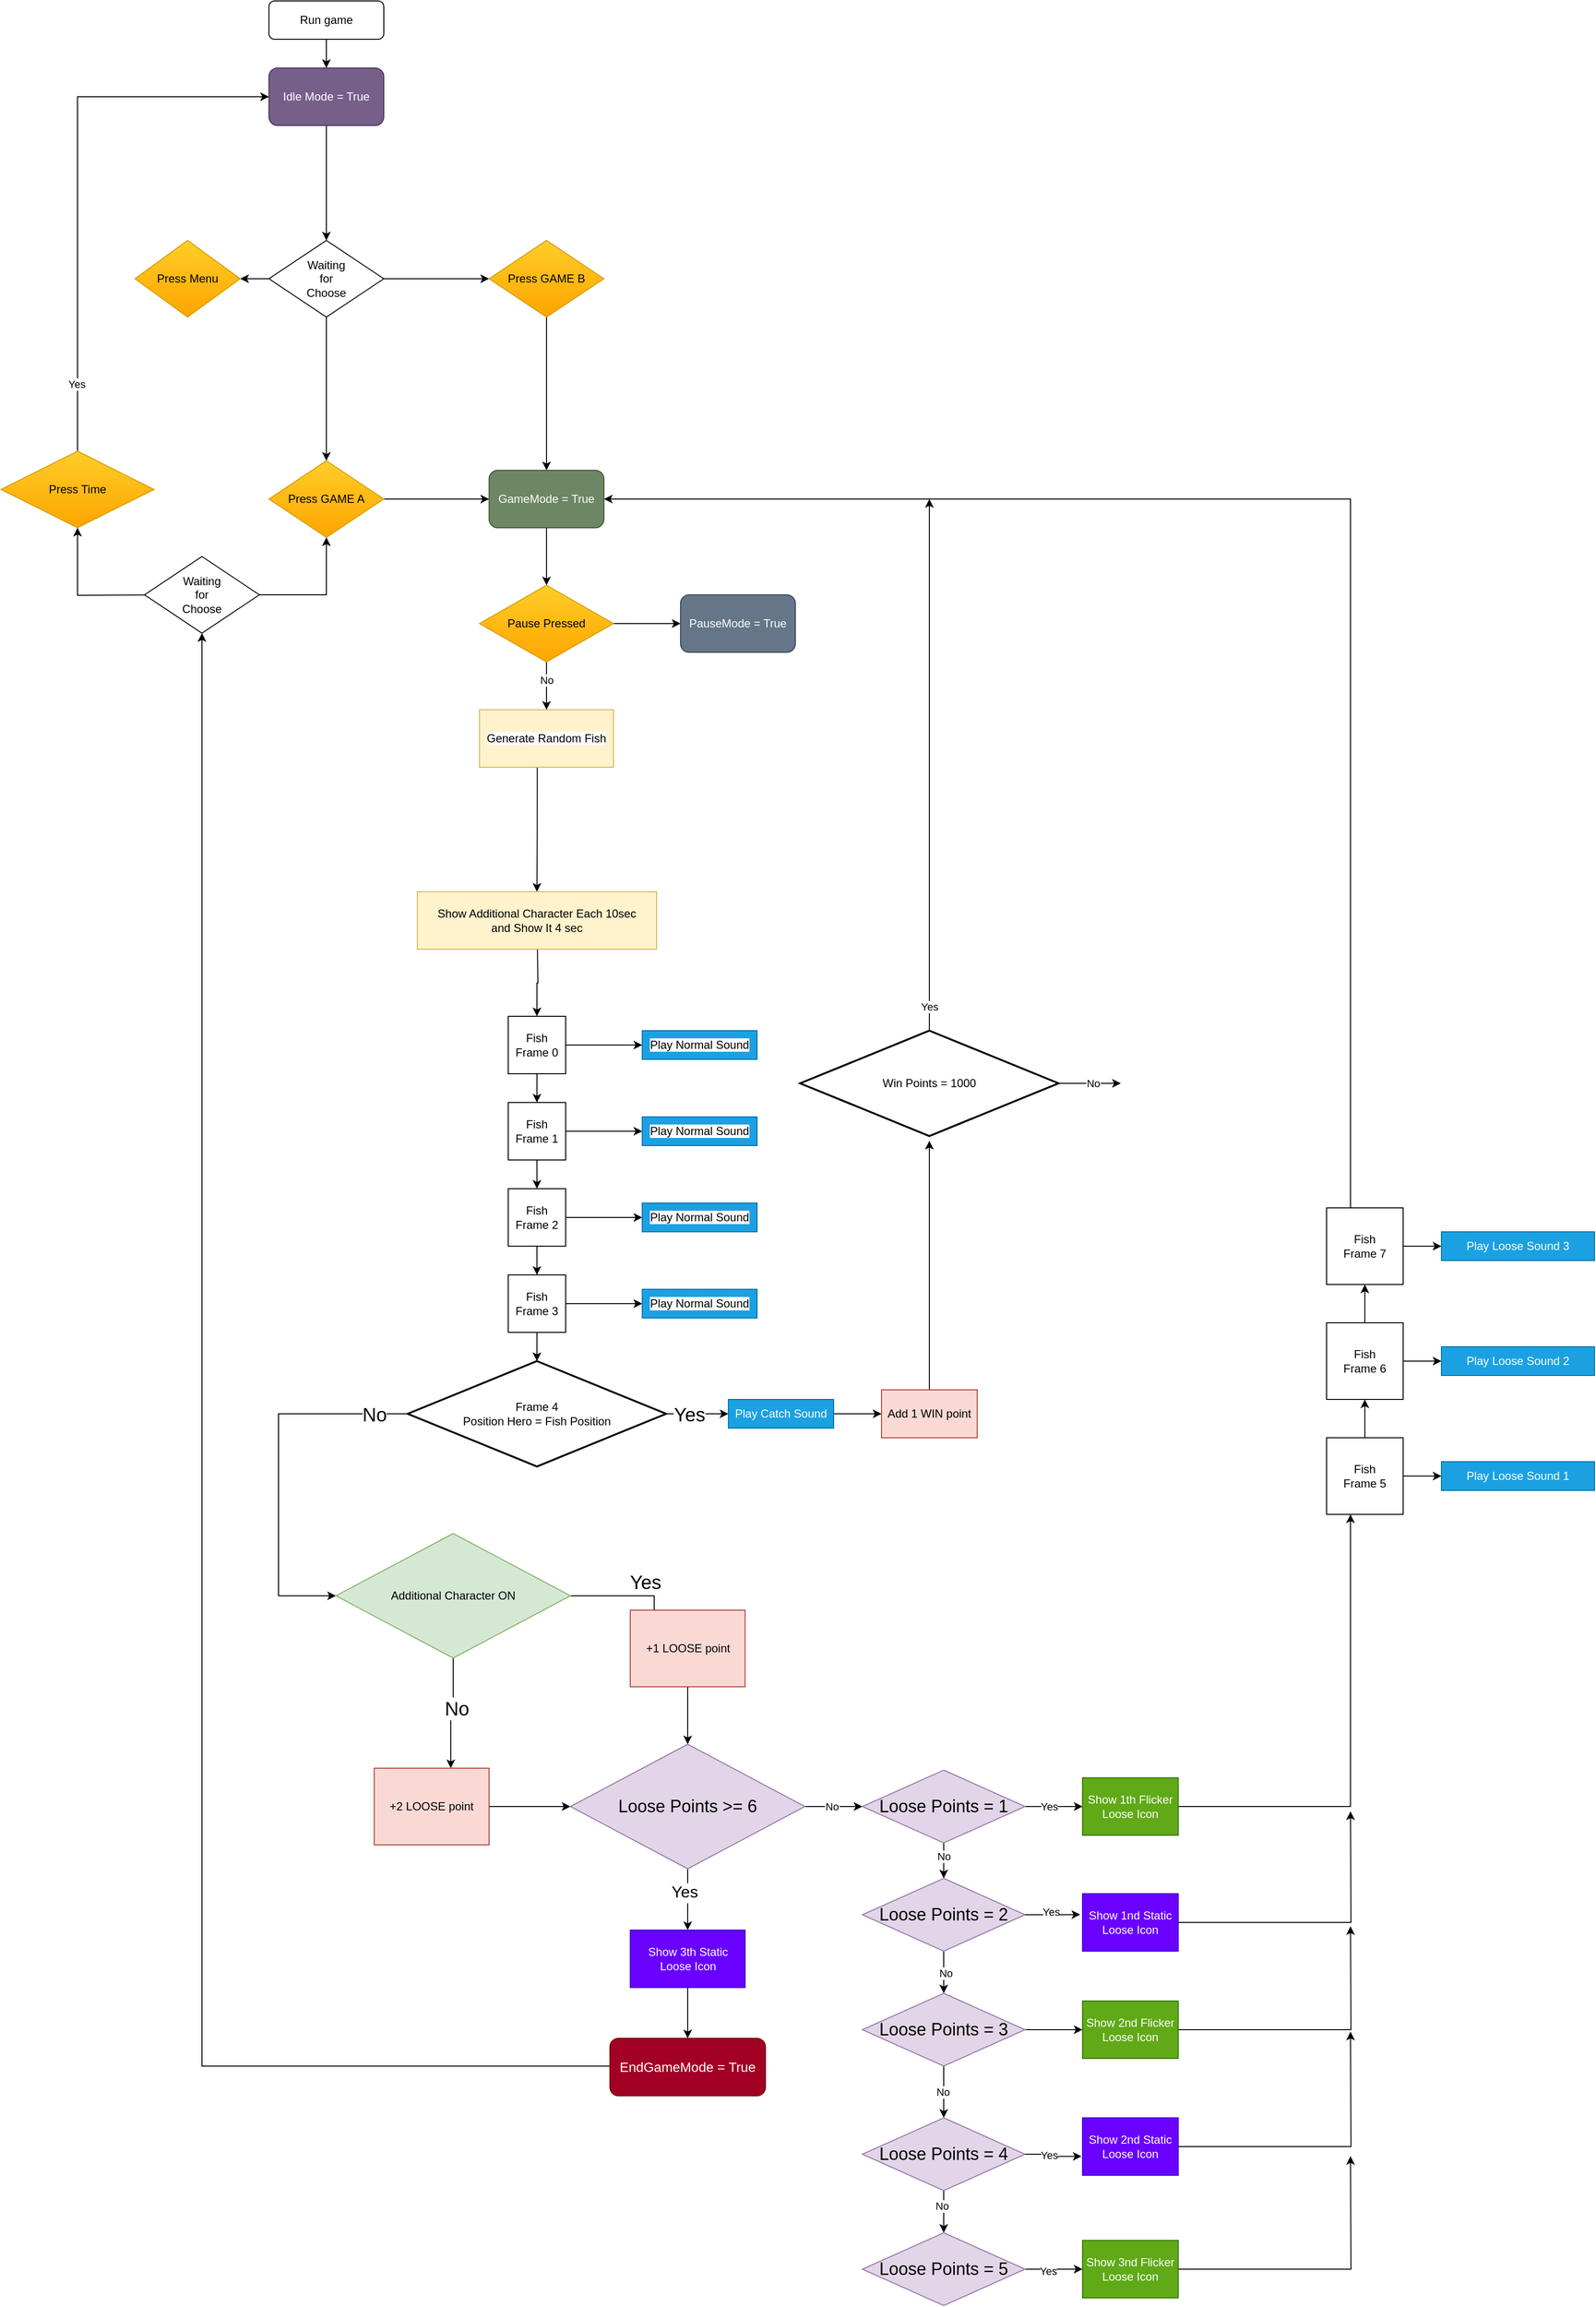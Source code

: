 <mxfile version="22.1.2" type="github">
  <diagram id="C5RBs43oDa-KdzZeNtuy" name="Page-1">
    <mxGraphModel dx="2963" dy="1611" grid="1" gridSize="10" guides="1" tooltips="1" connect="1" arrows="1" fold="1" page="1" pageScale="1" pageWidth="2339" pageHeight="3300" math="0" shadow="0">
      <root>
        <mxCell id="WIyWlLk6GJQsqaUBKTNV-0" />
        <mxCell id="WIyWlLk6GJQsqaUBKTNV-1" parent="WIyWlLk6GJQsqaUBKTNV-0" />
        <mxCell id="JyQyaathDO7ByDEJY7KW-169" style="edgeStyle=orthogonalEdgeStyle;rounded=0;orthogonalLoop=1;jettySize=auto;html=1;entryX=0.5;entryY=0;entryDx=0;entryDy=0;" edge="1" parent="WIyWlLk6GJQsqaUBKTNV-1" source="WIyWlLk6GJQsqaUBKTNV-3" target="JyQyaathDO7ByDEJY7KW-76">
          <mxGeometry relative="1" as="geometry" />
        </mxCell>
        <mxCell id="WIyWlLk6GJQsqaUBKTNV-3" value="Run game" style="rounded=1;whiteSpace=wrap;html=1;fontSize=12;glass=0;strokeWidth=1;shadow=0;" parent="WIyWlLk6GJQsqaUBKTNV-1" vertex="1">
          <mxGeometry x="910" y="30" width="120" height="40" as="geometry" />
        </mxCell>
        <mxCell id="JyQyaathDO7ByDEJY7KW-18" style="edgeStyle=orthogonalEdgeStyle;rounded=0;orthogonalLoop=1;jettySize=auto;html=1;entryX=0.5;entryY=0;entryDx=0;entryDy=0;exitX=0.431;exitY=0.993;exitDx=0;exitDy=0;exitPerimeter=0;" edge="1" parent="WIyWlLk6GJQsqaUBKTNV-1" source="JyQyaathDO7ByDEJY7KW-171">
          <mxGeometry relative="1" as="geometry">
            <mxPoint x="1190" y="700" as="sourcePoint" />
            <mxPoint x="1190" y="960" as="targetPoint" />
          </mxGeometry>
        </mxCell>
        <mxCell id="JyQyaathDO7ByDEJY7KW-14" style="edgeStyle=orthogonalEdgeStyle;rounded=0;orthogonalLoop=1;jettySize=auto;html=1;exitX=0.5;exitY=1;exitDx=0;exitDy=0;entryX=0.5;entryY=0;entryDx=0;entryDy=0;" edge="1" parent="WIyWlLk6GJQsqaUBKTNV-1" source="JyQyaathDO7ByDEJY7KW-88" target="JyQyaathDO7ByDEJY7KW-176">
          <mxGeometry relative="1" as="geometry">
            <mxPoint x="1190" y="740" as="sourcePoint" />
            <mxPoint x="1190" y="760" as="targetPoint" />
            <Array as="points">
              <mxPoint x="1200" y="600" />
              <mxPoint x="1200" y="600" />
            </Array>
          </mxGeometry>
        </mxCell>
        <mxCell id="JyQyaathDO7ByDEJY7KW-20" style="edgeStyle=orthogonalEdgeStyle;rounded=0;orthogonalLoop=1;jettySize=auto;html=1;entryX=0.5;entryY=0;entryDx=0;entryDy=0;" edge="1" parent="WIyWlLk6GJQsqaUBKTNV-1" source="JyQyaathDO7ByDEJY7KW-17" target="JyQyaathDO7ByDEJY7KW-19">
          <mxGeometry relative="1" as="geometry" />
        </mxCell>
        <mxCell id="JyQyaathDO7ByDEJY7KW-33" style="edgeStyle=orthogonalEdgeStyle;rounded=0;orthogonalLoop=1;jettySize=auto;html=1;" edge="1" parent="WIyWlLk6GJQsqaUBKTNV-1" source="JyQyaathDO7ByDEJY7KW-17">
          <mxGeometry relative="1" as="geometry">
            <mxPoint x="1300" y="1120" as="targetPoint" />
          </mxGeometry>
        </mxCell>
        <mxCell id="JyQyaathDO7ByDEJY7KW-17" value="Fish Frame 0" style="whiteSpace=wrap;html=1;aspect=fixed;" vertex="1" parent="WIyWlLk6GJQsqaUBKTNV-1">
          <mxGeometry x="1160" y="1090" width="60" height="60" as="geometry" />
        </mxCell>
        <mxCell id="JyQyaathDO7ByDEJY7KW-22" style="edgeStyle=orthogonalEdgeStyle;rounded=0;orthogonalLoop=1;jettySize=auto;html=1;entryX=0.5;entryY=0;entryDx=0;entryDy=0;" edge="1" parent="WIyWlLk6GJQsqaUBKTNV-1" source="JyQyaathDO7ByDEJY7KW-19" target="JyQyaathDO7ByDEJY7KW-21">
          <mxGeometry relative="1" as="geometry" />
        </mxCell>
        <mxCell id="JyQyaathDO7ByDEJY7KW-19" value="Fish&lt;br&gt;Frame 1" style="whiteSpace=wrap;html=1;aspect=fixed;" vertex="1" parent="WIyWlLk6GJQsqaUBKTNV-1">
          <mxGeometry x="1160" y="1180" width="60" height="60" as="geometry" />
        </mxCell>
        <mxCell id="JyQyaathDO7ByDEJY7KW-25" style="edgeStyle=orthogonalEdgeStyle;rounded=0;orthogonalLoop=1;jettySize=auto;html=1;entryX=0.5;entryY=0;entryDx=0;entryDy=0;" edge="1" parent="WIyWlLk6GJQsqaUBKTNV-1" source="JyQyaathDO7ByDEJY7KW-21" target="JyQyaathDO7ByDEJY7KW-23">
          <mxGeometry relative="1" as="geometry" />
        </mxCell>
        <mxCell id="JyQyaathDO7ByDEJY7KW-21" value="Fish&lt;br&gt;Frame 2" style="whiteSpace=wrap;html=1;aspect=fixed;" vertex="1" parent="WIyWlLk6GJQsqaUBKTNV-1">
          <mxGeometry x="1160" y="1270" width="60" height="60" as="geometry" />
        </mxCell>
        <mxCell id="JyQyaathDO7ByDEJY7KW-23" value="Fish&lt;br&gt;Frame 3" style="whiteSpace=wrap;html=1;aspect=fixed;" vertex="1" parent="WIyWlLk6GJQsqaUBKTNV-1">
          <mxGeometry x="1160" y="1360" width="60" height="60" as="geometry" />
        </mxCell>
        <mxCell id="JyQyaathDO7ByDEJY7KW-26" style="edgeStyle=orthogonalEdgeStyle;rounded=0;orthogonalLoop=1;jettySize=auto;html=1;entryX=0.5;entryY=0;entryDx=0;entryDy=0;" edge="1" parent="WIyWlLk6GJQsqaUBKTNV-1" source="JyQyaathDO7ByDEJY7KW-23">
          <mxGeometry relative="1" as="geometry">
            <mxPoint x="1190" y="1450" as="targetPoint" />
          </mxGeometry>
        </mxCell>
        <mxCell id="JyQyaathDO7ByDEJY7KW-29" style="edgeStyle=orthogonalEdgeStyle;rounded=0;orthogonalLoop=1;jettySize=auto;html=1;" edge="1" parent="WIyWlLk6GJQsqaUBKTNV-1" source="JyQyaathDO7ByDEJY7KW-28">
          <mxGeometry relative="1" as="geometry">
            <mxPoint x="1390" y="1505" as="targetPoint" />
          </mxGeometry>
        </mxCell>
        <mxCell id="JyQyaathDO7ByDEJY7KW-30" value="Yes" style="edgeLabel;html=1;align=center;verticalAlign=middle;resizable=0;points=[];fontSize=20;" vertex="1" connectable="0" parent="JyQyaathDO7ByDEJY7KW-29">
          <mxGeometry x="-0.161" y="-1" relative="1" as="geometry">
            <mxPoint x="-4" y="-1" as="offset" />
          </mxGeometry>
        </mxCell>
        <mxCell id="JyQyaathDO7ByDEJY7KW-31" style="edgeStyle=orthogonalEdgeStyle;rounded=0;orthogonalLoop=1;jettySize=auto;html=1;exitX=0;exitY=0.5;exitDx=0;exitDy=0;entryX=0;entryY=0.5;entryDx=0;entryDy=0;" edge="1" parent="WIyWlLk6GJQsqaUBKTNV-1" source="JyQyaathDO7ByDEJY7KW-28" target="JyQyaathDO7ByDEJY7KW-46">
          <mxGeometry relative="1" as="geometry">
            <mxPoint x="1100" y="1690" as="targetPoint" />
            <Array as="points">
              <mxPoint x="920" y="1505" />
              <mxPoint x="920" y="1695" />
            </Array>
          </mxGeometry>
        </mxCell>
        <mxCell id="JyQyaathDO7ByDEJY7KW-32" value="No" style="edgeLabel;html=1;align=center;verticalAlign=middle;resizable=0;points=[];fontSize=20;" vertex="1" connectable="0" parent="JyQyaathDO7ByDEJY7KW-31">
          <mxGeometry x="-0.056" y="1" relative="1" as="geometry">
            <mxPoint x="99" y="-47" as="offset" />
          </mxGeometry>
        </mxCell>
        <mxCell id="JyQyaathDO7ByDEJY7KW-28" value="Frame 4&lt;br&gt;Position Hero = Fish Position" style="rhombus;whiteSpace=wrap;html=1;strokeWidth=2;" vertex="1" parent="WIyWlLk6GJQsqaUBKTNV-1">
          <mxGeometry x="1055" y="1450" width="270" height="110" as="geometry" />
        </mxCell>
        <mxCell id="JyQyaathDO7ByDEJY7KW-36" value="&lt;span style=&quot;color: rgb(0, 0, 0); font-family: Helvetica; font-size: 12px; font-style: normal; font-variant-ligatures: normal; font-variant-caps: normal; font-weight: 400; letter-spacing: normal; orphans: 2; text-align: center; text-indent: 0px; text-transform: none; widows: 2; word-spacing: 0px; -webkit-text-stroke-width: 0px; background-color: rgb(251, 251, 251); text-decoration-thickness: initial; text-decoration-style: initial; text-decoration-color: initial; float: none; display: inline !important;&quot;&gt;Play Normal&amp;nbsp;&lt;/span&gt;&lt;span style=&quot;color: rgb(0, 0, 0); font-family: Helvetica; font-size: 12px; font-style: normal; font-variant-ligatures: normal; font-variant-caps: normal; font-weight: 400; letter-spacing: normal; orphans: 2; text-align: center; text-indent: 0px; text-transform: none; widows: 2; word-spacing: 0px; -webkit-text-stroke-width: 0px; background-color: rgb(251, 251, 251); text-decoration-thickness: initial; text-decoration-style: initial; text-decoration-color: initial; float: none; display: inline !important;&quot;&gt;Sound&lt;/span&gt;" style="rounded=0;whiteSpace=wrap;html=1;fillColor=#1ba1e2;strokeColor=#006EAF;fontColor=#ffffff;" vertex="1" parent="WIyWlLk6GJQsqaUBKTNV-1">
          <mxGeometry x="1300" y="1105" width="120" height="30" as="geometry" />
        </mxCell>
        <mxCell id="JyQyaathDO7ByDEJY7KW-37" style="edgeStyle=orthogonalEdgeStyle;rounded=0;orthogonalLoop=1;jettySize=auto;html=1;" edge="1" parent="WIyWlLk6GJQsqaUBKTNV-1">
          <mxGeometry relative="1" as="geometry">
            <mxPoint x="1300" y="1210" as="targetPoint" />
            <mxPoint x="1220" y="1210" as="sourcePoint" />
          </mxGeometry>
        </mxCell>
        <mxCell id="JyQyaathDO7ByDEJY7KW-38" value="&lt;span style=&quot;color: rgb(0, 0, 0); font-family: Helvetica; font-size: 12px; font-style: normal; font-variant-ligatures: normal; font-variant-caps: normal; font-weight: 400; letter-spacing: normal; orphans: 2; text-align: center; text-indent: 0px; text-transform: none; widows: 2; word-spacing: 0px; -webkit-text-stroke-width: 0px; background-color: rgb(251, 251, 251); text-decoration-thickness: initial; text-decoration-style: initial; text-decoration-color: initial; float: none; display: inline !important;&quot;&gt;Play Normal&amp;nbsp;&lt;/span&gt;&lt;span style=&quot;color: rgb(0, 0, 0); font-family: Helvetica; font-size: 12px; font-style: normal; font-variant-ligatures: normal; font-variant-caps: normal; font-weight: 400; letter-spacing: normal; orphans: 2; text-align: center; text-indent: 0px; text-transform: none; widows: 2; word-spacing: 0px; -webkit-text-stroke-width: 0px; background-color: rgb(251, 251, 251); text-decoration-thickness: initial; text-decoration-style: initial; text-decoration-color: initial; float: none; display: inline !important;&quot;&gt;Sound&lt;/span&gt;" style="rounded=0;whiteSpace=wrap;html=1;fillColor=#1ba1e2;strokeColor=#006EAF;fontColor=#ffffff;" vertex="1" parent="WIyWlLk6GJQsqaUBKTNV-1">
          <mxGeometry x="1300" y="1195" width="120" height="30" as="geometry" />
        </mxCell>
        <mxCell id="JyQyaathDO7ByDEJY7KW-39" style="edgeStyle=orthogonalEdgeStyle;rounded=0;orthogonalLoop=1;jettySize=auto;html=1;" edge="1" parent="WIyWlLk6GJQsqaUBKTNV-1">
          <mxGeometry relative="1" as="geometry">
            <mxPoint x="1300" y="1300" as="targetPoint" />
            <mxPoint x="1220" y="1300" as="sourcePoint" />
          </mxGeometry>
        </mxCell>
        <mxCell id="JyQyaathDO7ByDEJY7KW-40" value="&lt;span style=&quot;color: rgb(0, 0, 0); font-family: Helvetica; font-size: 12px; font-style: normal; font-variant-ligatures: normal; font-variant-caps: normal; font-weight: 400; letter-spacing: normal; orphans: 2; text-align: center; text-indent: 0px; text-transform: none; widows: 2; word-spacing: 0px; -webkit-text-stroke-width: 0px; background-color: rgb(251, 251, 251); text-decoration-thickness: initial; text-decoration-style: initial; text-decoration-color: initial; float: none; display: inline !important;&quot;&gt;Play Normal&amp;nbsp;&lt;/span&gt;&lt;span style=&quot;color: rgb(0, 0, 0); font-family: Helvetica; font-size: 12px; font-style: normal; font-variant-ligatures: normal; font-variant-caps: normal; font-weight: 400; letter-spacing: normal; orphans: 2; text-align: center; text-indent: 0px; text-transform: none; widows: 2; word-spacing: 0px; -webkit-text-stroke-width: 0px; background-color: rgb(251, 251, 251); text-decoration-thickness: initial; text-decoration-style: initial; text-decoration-color: initial; float: none; display: inline !important;&quot;&gt;Sound&lt;/span&gt;" style="rounded=0;whiteSpace=wrap;html=1;fillColor=#1ba1e2;strokeColor=#006EAF;fontColor=#ffffff;" vertex="1" parent="WIyWlLk6GJQsqaUBKTNV-1">
          <mxGeometry x="1300" y="1285" width="120" height="30" as="geometry" />
        </mxCell>
        <mxCell id="JyQyaathDO7ByDEJY7KW-41" style="edgeStyle=orthogonalEdgeStyle;rounded=0;orthogonalLoop=1;jettySize=auto;html=1;" edge="1" parent="WIyWlLk6GJQsqaUBKTNV-1">
          <mxGeometry relative="1" as="geometry">
            <mxPoint x="1300" y="1390" as="targetPoint" />
            <mxPoint x="1220" y="1390" as="sourcePoint" />
          </mxGeometry>
        </mxCell>
        <mxCell id="JyQyaathDO7ByDEJY7KW-42" value="&lt;span style=&quot;color: rgb(0, 0, 0); font-family: Helvetica; font-size: 12px; font-style: normal; font-variant-ligatures: normal; font-variant-caps: normal; font-weight: 400; letter-spacing: normal; orphans: 2; text-align: center; text-indent: 0px; text-transform: none; widows: 2; word-spacing: 0px; -webkit-text-stroke-width: 0px; background-color: rgb(251, 251, 251); text-decoration-thickness: initial; text-decoration-style: initial; text-decoration-color: initial; float: none; display: inline !important;&quot;&gt;Play Normal&amp;nbsp;&lt;/span&gt;&lt;span style=&quot;color: rgb(0, 0, 0); font-family: Helvetica; font-size: 12px; font-style: normal; font-variant-ligatures: normal; font-variant-caps: normal; font-weight: 400; letter-spacing: normal; orphans: 2; text-align: center; text-indent: 0px; text-transform: none; widows: 2; word-spacing: 0px; -webkit-text-stroke-width: 0px; background-color: rgb(251, 251, 251); text-decoration-thickness: initial; text-decoration-style: initial; text-decoration-color: initial; float: none; display: inline !important;&quot;&gt;Sound&lt;/span&gt;" style="rounded=0;whiteSpace=wrap;html=1;fillColor=#1ba1e2;strokeColor=#006EAF;fontColor=#ffffff;" vertex="1" parent="WIyWlLk6GJQsqaUBKTNV-1">
          <mxGeometry x="1300" y="1375" width="120" height="30" as="geometry" />
        </mxCell>
        <mxCell id="JyQyaathDO7ByDEJY7KW-189" style="edgeStyle=orthogonalEdgeStyle;rounded=0;orthogonalLoop=1;jettySize=auto;html=1;" edge="1" parent="WIyWlLk6GJQsqaUBKTNV-1" source="JyQyaathDO7ByDEJY7KW-43">
          <mxGeometry relative="1" as="geometry">
            <mxPoint x="1600" y="1220.0" as="targetPoint" />
          </mxGeometry>
        </mxCell>
        <mxCell id="JyQyaathDO7ByDEJY7KW-43" value="Add 1 WIN point" style="rounded=0;whiteSpace=wrap;html=1;fillColor=#fad9d5;strokeColor=#ae4132;" vertex="1" parent="WIyWlLk6GJQsqaUBKTNV-1">
          <mxGeometry x="1550" y="1480" width="100" height="50" as="geometry" />
        </mxCell>
        <mxCell id="JyQyaathDO7ByDEJY7KW-48" style="edgeStyle=orthogonalEdgeStyle;rounded=0;orthogonalLoop=1;jettySize=auto;html=1;exitX=0.5;exitY=1;exitDx=0;exitDy=0;" edge="1" parent="WIyWlLk6GJQsqaUBKTNV-1" source="JyQyaathDO7ByDEJY7KW-46" target="JyQyaathDO7ByDEJY7KW-53">
          <mxGeometry relative="1" as="geometry">
            <mxPoint x="1185" y="1901" as="targetPoint" />
            <Array as="points">
              <mxPoint x="1100" y="1821" />
            </Array>
          </mxGeometry>
        </mxCell>
        <mxCell id="JyQyaathDO7ByDEJY7KW-50" value="No" style="edgeLabel;html=1;align=center;verticalAlign=middle;resizable=0;points=[];fontSize=20;" vertex="1" connectable="0" parent="JyQyaathDO7ByDEJY7KW-48">
          <mxGeometry x="-0.11" y="-2" relative="1" as="geometry">
            <mxPoint x="5" y="-1" as="offset" />
          </mxGeometry>
        </mxCell>
        <mxCell id="JyQyaathDO7ByDEJY7KW-49" style="edgeStyle=orthogonalEdgeStyle;rounded=0;orthogonalLoop=1;jettySize=auto;html=1;" edge="1" parent="WIyWlLk6GJQsqaUBKTNV-1" source="JyQyaathDO7ByDEJY7KW-46">
          <mxGeometry relative="1" as="geometry">
            <mxPoint x="1400" y="1756" as="targetPoint" />
          </mxGeometry>
        </mxCell>
        <mxCell id="JyQyaathDO7ByDEJY7KW-51" value="Yes" style="edgeLabel;html=1;align=center;verticalAlign=middle;resizable=0;points=[];fontSize=20;" vertex="1" connectable="0" parent="JyQyaathDO7ByDEJY7KW-49">
          <mxGeometry x="-0.343" relative="1" as="geometry">
            <mxPoint y="-15" as="offset" />
          </mxGeometry>
        </mxCell>
        <mxCell id="JyQyaathDO7ByDEJY7KW-46" value="Additional Character ON" style="rhombus;whiteSpace=wrap;html=1;fillColor=#d5e8d4;strokeColor=#82b366;" vertex="1" parent="WIyWlLk6GJQsqaUBKTNV-1">
          <mxGeometry x="980" y="1630" width="245" height="130" as="geometry" />
        </mxCell>
        <mxCell id="JyQyaathDO7ByDEJY7KW-56" style="edgeStyle=orthogonalEdgeStyle;rounded=0;orthogonalLoop=1;jettySize=auto;html=1;entryX=0.5;entryY=0;entryDx=0;entryDy=0;" edge="1" parent="WIyWlLk6GJQsqaUBKTNV-1" source="JyQyaathDO7ByDEJY7KW-52" target="JyQyaathDO7ByDEJY7KW-54">
          <mxGeometry relative="1" as="geometry" />
        </mxCell>
        <mxCell id="JyQyaathDO7ByDEJY7KW-52" value="+1 LOOSE point" style="rounded=0;whiteSpace=wrap;html=1;fillColor=#fad9d5;strokeColor=#ae4132;" vertex="1" parent="WIyWlLk6GJQsqaUBKTNV-1">
          <mxGeometry x="1287.5" y="1710" width="120" height="80" as="geometry" />
        </mxCell>
        <mxCell id="JyQyaathDO7ByDEJY7KW-120" style="edgeStyle=orthogonalEdgeStyle;rounded=0;orthogonalLoop=1;jettySize=auto;html=1;entryX=0;entryY=0.5;entryDx=0;entryDy=0;" edge="1" parent="WIyWlLk6GJQsqaUBKTNV-1" source="JyQyaathDO7ByDEJY7KW-53" target="JyQyaathDO7ByDEJY7KW-54">
          <mxGeometry relative="1" as="geometry" />
        </mxCell>
        <mxCell id="JyQyaathDO7ByDEJY7KW-53" value="+2 LOOSE point" style="rounded=0;whiteSpace=wrap;html=1;fillColor=#fad9d5;strokeColor=#ae4132;" vertex="1" parent="WIyWlLk6GJQsqaUBKTNV-1">
          <mxGeometry x="1020" y="1875" width="120" height="80" as="geometry" />
        </mxCell>
        <mxCell id="JyQyaathDO7ByDEJY7KW-61" style="edgeStyle=orthogonalEdgeStyle;rounded=0;orthogonalLoop=1;jettySize=auto;html=1;entryX=0.5;entryY=0;entryDx=0;entryDy=0;" edge="1" parent="WIyWlLk6GJQsqaUBKTNV-1" source="JyQyaathDO7ByDEJY7KW-54" target="JyQyaathDO7ByDEJY7KW-108">
          <mxGeometry relative="1" as="geometry">
            <mxPoint x="1347.5" y="2034" as="targetPoint" />
          </mxGeometry>
        </mxCell>
        <mxCell id="JyQyaathDO7ByDEJY7KW-63" value="&lt;font style=&quot;font-size: 17px;&quot;&gt;Yes&lt;/font&gt;" style="edgeLabel;html=1;align=center;verticalAlign=middle;resizable=0;points=[];" vertex="1" connectable="0" parent="JyQyaathDO7ByDEJY7KW-61">
          <mxGeometry x="-0.006" y="-4" relative="1" as="geometry">
            <mxPoint y="-7" as="offset" />
          </mxGeometry>
        </mxCell>
        <mxCell id="JyQyaathDO7ByDEJY7KW-121" style="edgeStyle=orthogonalEdgeStyle;rounded=0;orthogonalLoop=1;jettySize=auto;html=1;entryX=0;entryY=0.5;entryDx=0;entryDy=0;" edge="1" parent="WIyWlLk6GJQsqaUBKTNV-1" source="JyQyaathDO7ByDEJY7KW-54" target="JyQyaathDO7ByDEJY7KW-107">
          <mxGeometry relative="1" as="geometry" />
        </mxCell>
        <mxCell id="JyQyaathDO7ByDEJY7KW-122" value="No" style="edgeLabel;html=1;align=center;verticalAlign=middle;resizable=0;points=[];" vertex="1" connectable="0" parent="JyQyaathDO7ByDEJY7KW-121">
          <mxGeometry x="-0.073" relative="1" as="geometry">
            <mxPoint as="offset" />
          </mxGeometry>
        </mxCell>
        <mxCell id="JyQyaathDO7ByDEJY7KW-54" value="Loose Points &amp;gt;= 6" style="rhombus;whiteSpace=wrap;html=1;fillColor=#e1d5e7;strokeColor=#9673a6;fontSize=18;" vertex="1" parent="WIyWlLk6GJQsqaUBKTNV-1">
          <mxGeometry x="1225" y="1850" width="245" height="130" as="geometry" />
        </mxCell>
        <mxCell id="JyQyaathDO7ByDEJY7KW-84" style="edgeStyle=orthogonalEdgeStyle;rounded=0;orthogonalLoop=1;jettySize=auto;html=1;" edge="1" parent="WIyWlLk6GJQsqaUBKTNV-1">
          <mxGeometry relative="1" as="geometry">
            <mxPoint x="1266.25" y="2186" as="sourcePoint" />
            <mxPoint x="840" y="690" as="targetPoint" />
            <Array as="points">
              <mxPoint x="840" y="2186" />
            </Array>
          </mxGeometry>
        </mxCell>
        <mxCell id="JyQyaathDO7ByDEJY7KW-66" value="EndGameMode = True" style="rounded=1;whiteSpace=wrap;html=1;fillColor=#a20025;strokeColor=#6F0000;fontColor=#ffffff;fontSize=14;" vertex="1" parent="WIyWlLk6GJQsqaUBKTNV-1">
          <mxGeometry x="1266.25" y="2157" width="162.5" height="60" as="geometry" />
        </mxCell>
        <mxCell id="JyQyaathDO7ByDEJY7KW-70" style="edgeStyle=orthogonalEdgeStyle;rounded=0;orthogonalLoop=1;jettySize=auto;html=1;entryX=0.5;entryY=0;entryDx=0;entryDy=0;exitX=0.472;exitY=0.992;exitDx=0;exitDy=0;exitPerimeter=0;" edge="1" parent="WIyWlLk6GJQsqaUBKTNV-1" target="JyQyaathDO7ByDEJY7KW-17">
          <mxGeometry relative="1" as="geometry">
            <mxPoint x="1190.5" y="1019.52" as="sourcePoint" />
          </mxGeometry>
        </mxCell>
        <mxCell id="JyQyaathDO7ByDEJY7KW-74" style="edgeStyle=orthogonalEdgeStyle;rounded=0;orthogonalLoop=1;jettySize=auto;html=1;entryX=0;entryY=0.5;entryDx=0;entryDy=0;" edge="1" parent="WIyWlLk6GJQsqaUBKTNV-1" source="JyQyaathDO7ByDEJY7KW-73" target="JyQyaathDO7ByDEJY7KW-43">
          <mxGeometry relative="1" as="geometry" />
        </mxCell>
        <mxCell id="JyQyaathDO7ByDEJY7KW-73" value="Play Catch Sound" style="rounded=0;whiteSpace=wrap;html=1;fillColor=#1ba1e2;strokeColor=#006EAF;fontColor=#ffffff;" vertex="1" parent="WIyWlLk6GJQsqaUBKTNV-1">
          <mxGeometry x="1390" y="1490" width="110" height="30" as="geometry" />
        </mxCell>
        <mxCell id="JyQyaathDO7ByDEJY7KW-77" style="edgeStyle=orthogonalEdgeStyle;rounded=0;orthogonalLoop=1;jettySize=auto;html=1;entryX=0.5;entryY=0;entryDx=0;entryDy=0;exitX=0.5;exitY=1;exitDx=0;exitDy=0;" edge="1" parent="WIyWlLk6GJQsqaUBKTNV-1" source="JyQyaathDO7ByDEJY7KW-181" target="JyQyaathDO7ByDEJY7KW-79">
          <mxGeometry relative="1" as="geometry">
            <mxPoint x="970" y="340.0" as="sourcePoint" />
            <mxPoint x="971.84" y="509.34" as="targetPoint" />
          </mxGeometry>
        </mxCell>
        <mxCell id="JyQyaathDO7ByDEJY7KW-173" style="edgeStyle=orthogonalEdgeStyle;rounded=0;orthogonalLoop=1;jettySize=auto;html=1;entryX=0.5;entryY=0;entryDx=0;entryDy=0;" edge="1" parent="WIyWlLk6GJQsqaUBKTNV-1" source="JyQyaathDO7ByDEJY7KW-76">
          <mxGeometry relative="1" as="geometry">
            <mxPoint x="970" y="280.0" as="targetPoint" />
          </mxGeometry>
        </mxCell>
        <mxCell id="JyQyaathDO7ByDEJY7KW-76" value="Idle Mode = True" style="rounded=1;whiteSpace=wrap;html=1;fillColor=#76608a;fontColor=#ffffff;strokeColor=#432D57;" vertex="1" parent="WIyWlLk6GJQsqaUBKTNV-1">
          <mxGeometry x="910" y="100" width="120" height="60" as="geometry" />
        </mxCell>
        <mxCell id="JyQyaathDO7ByDEJY7KW-187" style="edgeStyle=orthogonalEdgeStyle;rounded=0;orthogonalLoop=1;jettySize=auto;html=1;entryX=0;entryY=0.5;entryDx=0;entryDy=0;" edge="1" parent="WIyWlLk6GJQsqaUBKTNV-1" source="JyQyaathDO7ByDEJY7KW-79" target="JyQyaathDO7ByDEJY7KW-88">
          <mxGeometry relative="1" as="geometry" />
        </mxCell>
        <mxCell id="JyQyaathDO7ByDEJY7KW-79" value="Press GAME A" style="rhombus;whiteSpace=wrap;html=1;fillColor=#ffcd28;gradientColor=#ffa500;strokeColor=#d79b00;" vertex="1" parent="WIyWlLk6GJQsqaUBKTNV-1">
          <mxGeometry x="910" y="510" width="120" height="80" as="geometry" />
        </mxCell>
        <mxCell id="JyQyaathDO7ByDEJY7KW-87" style="edgeStyle=orthogonalEdgeStyle;rounded=0;orthogonalLoop=1;jettySize=auto;html=1;entryX=0;entryY=0.5;entryDx=0;entryDy=0;" edge="1" parent="WIyWlLk6GJQsqaUBKTNV-1" source="JyQyaathDO7ByDEJY7KW-85" target="JyQyaathDO7ByDEJY7KW-76">
          <mxGeometry relative="1" as="geometry">
            <mxPoint x="910" y="390" as="targetPoint" />
            <Array as="points">
              <mxPoint x="710" y="130" />
            </Array>
          </mxGeometry>
        </mxCell>
        <mxCell id="JyQyaathDO7ByDEJY7KW-157" value="Yes" style="edgeLabel;html=1;align=center;verticalAlign=middle;resizable=0;points=[];" vertex="1" connectable="0" parent="JyQyaathDO7ByDEJY7KW-87">
          <mxGeometry x="-0.755" y="1" relative="1" as="geometry">
            <mxPoint as="offset" />
          </mxGeometry>
        </mxCell>
        <mxCell id="JyQyaathDO7ByDEJY7KW-85" value="Press Time" style="rhombus;whiteSpace=wrap;html=1;fillColor=#ffcd28;gradientColor=#ffa500;strokeColor=#d79b00;" vertex="1" parent="WIyWlLk6GJQsqaUBKTNV-1">
          <mxGeometry x="630" y="500" width="160" height="80" as="geometry" />
        </mxCell>
        <mxCell id="JyQyaathDO7ByDEJY7KW-88" value="GameMode = True" style="rounded=1;whiteSpace=wrap;html=1;fillColor=#6d8764;strokeColor=#3A5431;fontColor=#ffffff;" vertex="1" parent="WIyWlLk6GJQsqaUBKTNV-1">
          <mxGeometry x="1140" y="520" width="120" height="60" as="geometry" />
        </mxCell>
        <mxCell id="JyQyaathDO7ByDEJY7KW-98" style="edgeStyle=orthogonalEdgeStyle;rounded=0;orthogonalLoop=1;jettySize=auto;html=1;entryX=0.5;entryY=1;entryDx=0;entryDy=0;" edge="1" parent="WIyWlLk6GJQsqaUBKTNV-1" source="JyQyaathDO7ByDEJY7KW-91" target="JyQyaathDO7ByDEJY7KW-96">
          <mxGeometry relative="1" as="geometry" />
        </mxCell>
        <mxCell id="JyQyaathDO7ByDEJY7KW-102" style="edgeStyle=orthogonalEdgeStyle;rounded=0;orthogonalLoop=1;jettySize=auto;html=1;entryX=0;entryY=0.5;entryDx=0;entryDy=0;" edge="1" parent="WIyWlLk6GJQsqaUBKTNV-1" source="JyQyaathDO7ByDEJY7KW-91" target="JyQyaathDO7ByDEJY7KW-101">
          <mxGeometry relative="1" as="geometry" />
        </mxCell>
        <mxCell id="JyQyaathDO7ByDEJY7KW-91" value="Fish&lt;br&gt;Frame 5" style="whiteSpace=wrap;html=1;aspect=fixed;" vertex="1" parent="WIyWlLk6GJQsqaUBKTNV-1">
          <mxGeometry x="2015" y="1530" width="80" height="80" as="geometry" />
        </mxCell>
        <mxCell id="JyQyaathDO7ByDEJY7KW-99" style="edgeStyle=orthogonalEdgeStyle;rounded=0;orthogonalLoop=1;jettySize=auto;html=1;entryX=0.5;entryY=1;entryDx=0;entryDy=0;" edge="1" parent="WIyWlLk6GJQsqaUBKTNV-1" source="JyQyaathDO7ByDEJY7KW-96" target="JyQyaathDO7ByDEJY7KW-97">
          <mxGeometry relative="1" as="geometry" />
        </mxCell>
        <mxCell id="JyQyaathDO7ByDEJY7KW-104" style="edgeStyle=orthogonalEdgeStyle;rounded=0;orthogonalLoop=1;jettySize=auto;html=1;entryX=0;entryY=0.5;entryDx=0;entryDy=0;" edge="1" parent="WIyWlLk6GJQsqaUBKTNV-1" source="JyQyaathDO7ByDEJY7KW-96" target="JyQyaathDO7ByDEJY7KW-103">
          <mxGeometry relative="1" as="geometry" />
        </mxCell>
        <mxCell id="JyQyaathDO7ByDEJY7KW-96" value="Fish&lt;br&gt;Frame 6" style="whiteSpace=wrap;html=1;aspect=fixed;" vertex="1" parent="WIyWlLk6GJQsqaUBKTNV-1">
          <mxGeometry x="2015" y="1410" width="80" height="80" as="geometry" />
        </mxCell>
        <mxCell id="JyQyaathDO7ByDEJY7KW-100" style="edgeStyle=orthogonalEdgeStyle;rounded=0;orthogonalLoop=1;jettySize=auto;html=1;entryX=1;entryY=0.5;entryDx=0;entryDy=0;" edge="1" parent="WIyWlLk6GJQsqaUBKTNV-1" source="JyQyaathDO7ByDEJY7KW-97" target="JyQyaathDO7ByDEJY7KW-88">
          <mxGeometry relative="1" as="geometry">
            <Array as="points">
              <mxPoint x="2040" y="550" />
            </Array>
          </mxGeometry>
        </mxCell>
        <mxCell id="JyQyaathDO7ByDEJY7KW-106" style="edgeStyle=orthogonalEdgeStyle;rounded=0;orthogonalLoop=1;jettySize=auto;html=1;entryX=0;entryY=0.5;entryDx=0;entryDy=0;" edge="1" parent="WIyWlLk6GJQsqaUBKTNV-1" source="JyQyaathDO7ByDEJY7KW-97" target="JyQyaathDO7ByDEJY7KW-105">
          <mxGeometry relative="1" as="geometry" />
        </mxCell>
        <mxCell id="JyQyaathDO7ByDEJY7KW-97" value="Fish&lt;br&gt;Frame 7" style="whiteSpace=wrap;html=1;aspect=fixed;" vertex="1" parent="WIyWlLk6GJQsqaUBKTNV-1">
          <mxGeometry x="2015" y="1290" width="80" height="80" as="geometry" />
        </mxCell>
        <mxCell id="JyQyaathDO7ByDEJY7KW-101" value="Play Loose Sound 1" style="rounded=0;whiteSpace=wrap;html=1;fillColor=#1ba1e2;strokeColor=#006EAF;fontColor=#ffffff;" vertex="1" parent="WIyWlLk6GJQsqaUBKTNV-1">
          <mxGeometry x="2135" y="1555" width="160" height="30" as="geometry" />
        </mxCell>
        <mxCell id="JyQyaathDO7ByDEJY7KW-103" value="Play Loose Sound 2" style="rounded=0;whiteSpace=wrap;html=1;fillColor=#1ba1e2;strokeColor=#006EAF;fontColor=#ffffff;" vertex="1" parent="WIyWlLk6GJQsqaUBKTNV-1">
          <mxGeometry x="2135" y="1435" width="160" height="30" as="geometry" />
        </mxCell>
        <mxCell id="JyQyaathDO7ByDEJY7KW-105" value="Play Loose Sound 3" style="rounded=0;whiteSpace=wrap;html=1;fillColor=#1ba1e2;strokeColor=#006EAF;fontColor=#ffffff;" vertex="1" parent="WIyWlLk6GJQsqaUBKTNV-1">
          <mxGeometry x="2135" y="1315" width="160" height="30" as="geometry" />
        </mxCell>
        <mxCell id="JyQyaathDO7ByDEJY7KW-123" style="edgeStyle=orthogonalEdgeStyle;rounded=0;orthogonalLoop=1;jettySize=auto;html=1;entryX=0;entryY=0.5;entryDx=0;entryDy=0;" edge="1" parent="WIyWlLk6GJQsqaUBKTNV-1" source="JyQyaathDO7ByDEJY7KW-107" target="JyQyaathDO7ByDEJY7KW-115">
          <mxGeometry relative="1" as="geometry" />
        </mxCell>
        <mxCell id="JyQyaathDO7ByDEJY7KW-124" value="Yes" style="edgeLabel;html=1;align=center;verticalAlign=middle;resizable=0;points=[];" vertex="1" connectable="0" parent="JyQyaathDO7ByDEJY7KW-123">
          <mxGeometry x="-0.168" relative="1" as="geometry">
            <mxPoint as="offset" />
          </mxGeometry>
        </mxCell>
        <mxCell id="JyQyaathDO7ByDEJY7KW-125" style="edgeStyle=orthogonalEdgeStyle;rounded=0;orthogonalLoop=1;jettySize=auto;html=1;" edge="1" parent="WIyWlLk6GJQsqaUBKTNV-1" source="JyQyaathDO7ByDEJY7KW-107">
          <mxGeometry relative="1" as="geometry">
            <mxPoint x="1615" y="1990" as="targetPoint" />
          </mxGeometry>
        </mxCell>
        <mxCell id="JyQyaathDO7ByDEJY7KW-131" value="No" style="edgeLabel;html=1;align=center;verticalAlign=middle;resizable=0;points=[];" vertex="1" connectable="0" parent="JyQyaathDO7ByDEJY7KW-125">
          <mxGeometry x="-0.261" relative="1" as="geometry">
            <mxPoint as="offset" />
          </mxGeometry>
        </mxCell>
        <mxCell id="JyQyaathDO7ByDEJY7KW-107" value="Loose Points = 1" style="rhombus;whiteSpace=wrap;html=1;fillColor=#e1d5e7;strokeColor=#9673a6;fontSize=18;" vertex="1" parent="WIyWlLk6GJQsqaUBKTNV-1">
          <mxGeometry x="1530" y="1877" width="170" height="76" as="geometry" />
        </mxCell>
        <mxCell id="JyQyaathDO7ByDEJY7KW-109" style="edgeStyle=orthogonalEdgeStyle;rounded=0;orthogonalLoop=1;jettySize=auto;html=1;entryX=0.5;entryY=0;entryDx=0;entryDy=0;" edge="1" parent="WIyWlLk6GJQsqaUBKTNV-1" source="JyQyaathDO7ByDEJY7KW-108" target="JyQyaathDO7ByDEJY7KW-66">
          <mxGeometry relative="1" as="geometry" />
        </mxCell>
        <mxCell id="JyQyaathDO7ByDEJY7KW-108" value="Show 3th Static&lt;br&gt;Loose Icon" style="rounded=0;whiteSpace=wrap;html=1;fillColor=#6a00ff;strokeColor=#3700CC;fontColor=#ffffff;" vertex="1" parent="WIyWlLk6GJQsqaUBKTNV-1">
          <mxGeometry x="1287.5" y="2044" width="120" height="60" as="geometry" />
        </mxCell>
        <mxCell id="JyQyaathDO7ByDEJY7KW-117" style="edgeStyle=orthogonalEdgeStyle;rounded=0;orthogonalLoop=1;jettySize=auto;html=1;" edge="1" parent="WIyWlLk6GJQsqaUBKTNV-1" source="JyQyaathDO7ByDEJY7KW-115">
          <mxGeometry relative="1" as="geometry">
            <mxPoint x="2040" y="1610" as="targetPoint" />
            <Array as="points">
              <mxPoint x="2040" y="1915" />
              <mxPoint x="2040" y="1610" />
            </Array>
          </mxGeometry>
        </mxCell>
        <mxCell id="JyQyaathDO7ByDEJY7KW-115" value="Show 1th Flicker Loose Icon" style="rounded=0;whiteSpace=wrap;html=1;fillColor=#60a917;strokeColor=#2D7600;fontColor=#ffffff;" vertex="1" parent="WIyWlLk6GJQsqaUBKTNV-1">
          <mxGeometry x="1760" y="1885" width="100" height="60" as="geometry" />
        </mxCell>
        <mxCell id="JyQyaathDO7ByDEJY7KW-132" style="edgeStyle=orthogonalEdgeStyle;rounded=0;orthogonalLoop=1;jettySize=auto;html=1;" edge="1" parent="WIyWlLk6GJQsqaUBKTNV-1" source="JyQyaathDO7ByDEJY7KW-126">
          <mxGeometry relative="1" as="geometry">
            <mxPoint x="1615" y="2110" as="targetPoint" />
          </mxGeometry>
        </mxCell>
        <mxCell id="JyQyaathDO7ByDEJY7KW-133" value="No" style="edgeLabel;html=1;align=center;verticalAlign=middle;resizable=0;points=[];" vertex="1" connectable="0" parent="JyQyaathDO7ByDEJY7KW-132">
          <mxGeometry x="0.023" y="1" relative="1" as="geometry">
            <mxPoint as="offset" />
          </mxGeometry>
        </mxCell>
        <mxCell id="JyQyaathDO7ByDEJY7KW-126" value="Loose Points = 2" style="rhombus;whiteSpace=wrap;html=1;fillColor=#e1d5e7;strokeColor=#9673a6;fontSize=18;" vertex="1" parent="WIyWlLk6GJQsqaUBKTNV-1">
          <mxGeometry x="1530" y="1990" width="170" height="76" as="geometry" />
        </mxCell>
        <mxCell id="JyQyaathDO7ByDEJY7KW-130" style="edgeStyle=orthogonalEdgeStyle;rounded=0;orthogonalLoop=1;jettySize=auto;html=1;" edge="1" parent="WIyWlLk6GJQsqaUBKTNV-1" source="JyQyaathDO7ByDEJY7KW-127">
          <mxGeometry relative="1" as="geometry">
            <mxPoint x="2040" y="1920" as="targetPoint" />
          </mxGeometry>
        </mxCell>
        <mxCell id="JyQyaathDO7ByDEJY7KW-127" value="Show 1nd Static Loose&amp;nbsp;Icon" style="rounded=0;whiteSpace=wrap;html=1;fillColor=#6a00ff;strokeColor=#3700CC;fontColor=#ffffff;" vertex="1" parent="WIyWlLk6GJQsqaUBKTNV-1">
          <mxGeometry x="1760" y="2006" width="100" height="60" as="geometry" />
        </mxCell>
        <mxCell id="JyQyaathDO7ByDEJY7KW-128" style="edgeStyle=orthogonalEdgeStyle;rounded=0;orthogonalLoop=1;jettySize=auto;html=1;entryX=-0.024;entryY=0.363;entryDx=0;entryDy=0;entryPerimeter=0;" edge="1" parent="WIyWlLk6GJQsqaUBKTNV-1" source="JyQyaathDO7ByDEJY7KW-126" target="JyQyaathDO7ByDEJY7KW-127">
          <mxGeometry relative="1" as="geometry" />
        </mxCell>
        <mxCell id="JyQyaathDO7ByDEJY7KW-129" value="Yes" style="edgeLabel;html=1;align=center;verticalAlign=middle;resizable=0;points=[];" vertex="1" connectable="0" parent="JyQyaathDO7ByDEJY7KW-128">
          <mxGeometry x="-0.112" y="3" relative="1" as="geometry">
            <mxPoint x="1" as="offset" />
          </mxGeometry>
        </mxCell>
        <mxCell id="JyQyaathDO7ByDEJY7KW-144" style="edgeStyle=orthogonalEdgeStyle;rounded=0;orthogonalLoop=1;jettySize=auto;html=1;entryX=0.5;entryY=0;entryDx=0;entryDy=0;" edge="1" parent="WIyWlLk6GJQsqaUBKTNV-1" source="JyQyaathDO7ByDEJY7KW-134" target="JyQyaathDO7ByDEJY7KW-135">
          <mxGeometry relative="1" as="geometry" />
        </mxCell>
        <mxCell id="JyQyaathDO7ByDEJY7KW-146" value="No" style="edgeLabel;html=1;align=center;verticalAlign=middle;resizable=0;points=[];" vertex="1" connectable="0" parent="JyQyaathDO7ByDEJY7KW-144">
          <mxGeometry y="-1" relative="1" as="geometry">
            <mxPoint as="offset" />
          </mxGeometry>
        </mxCell>
        <mxCell id="JyQyaathDO7ByDEJY7KW-148" style="edgeStyle=orthogonalEdgeStyle;rounded=0;orthogonalLoop=1;jettySize=auto;html=1;entryX=0;entryY=0.5;entryDx=0;entryDy=0;" edge="1" parent="WIyWlLk6GJQsqaUBKTNV-1" source="JyQyaathDO7ByDEJY7KW-134" target="JyQyaathDO7ByDEJY7KW-137">
          <mxGeometry relative="1" as="geometry" />
        </mxCell>
        <mxCell id="JyQyaathDO7ByDEJY7KW-134" value="Loose Points = 3" style="rhombus;whiteSpace=wrap;html=1;fillColor=#e1d5e7;strokeColor=#9673a6;fontSize=18;" vertex="1" parent="WIyWlLk6GJQsqaUBKTNV-1">
          <mxGeometry x="1530" y="2110" width="170" height="76" as="geometry" />
        </mxCell>
        <mxCell id="JyQyaathDO7ByDEJY7KW-145" style="edgeStyle=orthogonalEdgeStyle;rounded=0;orthogonalLoop=1;jettySize=auto;html=1;entryX=0.5;entryY=0;entryDx=0;entryDy=0;" edge="1" parent="WIyWlLk6GJQsqaUBKTNV-1" source="JyQyaathDO7ByDEJY7KW-135" target="JyQyaathDO7ByDEJY7KW-136">
          <mxGeometry relative="1" as="geometry" />
        </mxCell>
        <mxCell id="JyQyaathDO7ByDEJY7KW-147" value="No" style="edgeLabel;html=1;align=center;verticalAlign=middle;resizable=0;points=[];" vertex="1" connectable="0" parent="JyQyaathDO7ByDEJY7KW-145">
          <mxGeometry x="-0.295" y="-2" relative="1" as="geometry">
            <mxPoint as="offset" />
          </mxGeometry>
        </mxCell>
        <mxCell id="JyQyaathDO7ByDEJY7KW-135" value="Loose Points = 4" style="rhombus;whiteSpace=wrap;html=1;fillColor=#e1d5e7;strokeColor=#9673a6;fontSize=18;" vertex="1" parent="WIyWlLk6GJQsqaUBKTNV-1">
          <mxGeometry x="1530" y="2240" width="170" height="76" as="geometry" />
        </mxCell>
        <mxCell id="JyQyaathDO7ByDEJY7KW-149" style="edgeStyle=orthogonalEdgeStyle;rounded=0;orthogonalLoop=1;jettySize=auto;html=1;entryX=0;entryY=0.5;entryDx=0;entryDy=0;" edge="1" parent="WIyWlLk6GJQsqaUBKTNV-1" source="JyQyaathDO7ByDEJY7KW-136" target="JyQyaathDO7ByDEJY7KW-139">
          <mxGeometry relative="1" as="geometry" />
        </mxCell>
        <mxCell id="JyQyaathDO7ByDEJY7KW-150" value="Yes" style="edgeLabel;html=1;align=center;verticalAlign=middle;resizable=0;points=[];" vertex="1" connectable="0" parent="JyQyaathDO7ByDEJY7KW-149">
          <mxGeometry x="-0.211" y="-2" relative="1" as="geometry">
            <mxPoint as="offset" />
          </mxGeometry>
        </mxCell>
        <mxCell id="JyQyaathDO7ByDEJY7KW-136" value="Loose Points = 5" style="rhombus;whiteSpace=wrap;html=1;fillColor=#e1d5e7;strokeColor=#9673a6;fontSize=18;" vertex="1" parent="WIyWlLk6GJQsqaUBKTNV-1">
          <mxGeometry x="1530" y="2360" width="170" height="76" as="geometry" />
        </mxCell>
        <mxCell id="JyQyaathDO7ByDEJY7KW-151" style="edgeStyle=orthogonalEdgeStyle;rounded=0;orthogonalLoop=1;jettySize=auto;html=1;" edge="1" parent="WIyWlLk6GJQsqaUBKTNV-1" source="JyQyaathDO7ByDEJY7KW-137">
          <mxGeometry relative="1" as="geometry">
            <mxPoint x="2040" y="2040" as="targetPoint" />
          </mxGeometry>
        </mxCell>
        <mxCell id="JyQyaathDO7ByDEJY7KW-137" value="Show 2nd Flicker Loose&amp;nbsp;Icon" style="rounded=0;whiteSpace=wrap;html=1;fillColor=#60a917;strokeColor=#2D7600;fontColor=#ffffff;" vertex="1" parent="WIyWlLk6GJQsqaUBKTNV-1">
          <mxGeometry x="1760" y="2118" width="100" height="60" as="geometry" />
        </mxCell>
        <mxCell id="JyQyaathDO7ByDEJY7KW-153" style="edgeStyle=orthogonalEdgeStyle;rounded=0;orthogonalLoop=1;jettySize=auto;html=1;" edge="1" parent="WIyWlLk6GJQsqaUBKTNV-1" source="JyQyaathDO7ByDEJY7KW-139">
          <mxGeometry relative="1" as="geometry">
            <mxPoint x="2040" y="2280" as="targetPoint" />
          </mxGeometry>
        </mxCell>
        <mxCell id="JyQyaathDO7ByDEJY7KW-139" value="Show 3nd Flicker Loose&amp;nbsp;Icon" style="rounded=0;whiteSpace=wrap;html=1;fillColor=#60a917;strokeColor=#2D7600;fontColor=#ffffff;" vertex="1" parent="WIyWlLk6GJQsqaUBKTNV-1">
          <mxGeometry x="1760" y="2368" width="100" height="60" as="geometry" />
        </mxCell>
        <mxCell id="JyQyaathDO7ByDEJY7KW-152" style="edgeStyle=orthogonalEdgeStyle;rounded=0;orthogonalLoop=1;jettySize=auto;html=1;" edge="1" parent="WIyWlLk6GJQsqaUBKTNV-1" source="JyQyaathDO7ByDEJY7KW-140">
          <mxGeometry relative="1" as="geometry">
            <mxPoint x="2040" y="2150" as="targetPoint" />
          </mxGeometry>
        </mxCell>
        <mxCell id="JyQyaathDO7ByDEJY7KW-140" value="Show 2nd Static Loose&amp;nbsp;Icon" style="rounded=0;whiteSpace=wrap;html=1;fillColor=#6a00ff;strokeColor=#3700CC;fontColor=#ffffff;" vertex="1" parent="WIyWlLk6GJQsqaUBKTNV-1">
          <mxGeometry x="1760" y="2240" width="100" height="60" as="geometry" />
        </mxCell>
        <mxCell id="JyQyaathDO7ByDEJY7KW-141" style="edgeStyle=orthogonalEdgeStyle;rounded=0;orthogonalLoop=1;jettySize=auto;html=1;entryX=-0.01;entryY=0.67;entryDx=0;entryDy=0;entryPerimeter=0;" edge="1" parent="WIyWlLk6GJQsqaUBKTNV-1" source="JyQyaathDO7ByDEJY7KW-135" target="JyQyaathDO7ByDEJY7KW-140">
          <mxGeometry relative="1" as="geometry" />
        </mxCell>
        <mxCell id="JyQyaathDO7ByDEJY7KW-142" value="Yes" style="edgeLabel;html=1;align=center;verticalAlign=middle;resizable=0;points=[];" vertex="1" connectable="0" parent="JyQyaathDO7ByDEJY7KW-141">
          <mxGeometry x="-0.185" y="-1" relative="1" as="geometry">
            <mxPoint as="offset" />
          </mxGeometry>
        </mxCell>
        <mxCell id="JyQyaathDO7ByDEJY7KW-162" style="edgeStyle=orthogonalEdgeStyle;rounded=0;orthogonalLoop=1;jettySize=auto;html=1;exitX=0.5;exitY=1;exitDx=0;exitDy=0;" edge="1" parent="WIyWlLk6GJQsqaUBKTNV-1" target="JyQyaathDO7ByDEJY7KW-85">
          <mxGeometry relative="1" as="geometry">
            <mxPoint x="820" y="650" as="sourcePoint" />
          </mxGeometry>
        </mxCell>
        <mxCell id="JyQyaathDO7ByDEJY7KW-167" style="edgeStyle=orthogonalEdgeStyle;rounded=0;orthogonalLoop=1;jettySize=auto;html=1;entryX=0.5;entryY=1;entryDx=0;entryDy=0;exitX=1;exitY=0.5;exitDx=0;exitDy=0;" edge="1" parent="WIyWlLk6GJQsqaUBKTNV-1" source="JyQyaathDO7ByDEJY7KW-166" target="JyQyaathDO7ByDEJY7KW-79">
          <mxGeometry relative="1" as="geometry" />
        </mxCell>
        <mxCell id="JyQyaathDO7ByDEJY7KW-166" value="Waiting&lt;br&gt;for&lt;br&gt;Choose" style="rhombus;whiteSpace=wrap;html=1;" vertex="1" parent="WIyWlLk6GJQsqaUBKTNV-1">
          <mxGeometry x="780" y="610" width="120" height="80" as="geometry" />
        </mxCell>
        <mxCell id="JyQyaathDO7ByDEJY7KW-171" value="&lt;span style=&quot;color: rgb(0, 0, 0); font-family: Helvetica; font-size: 12px; font-style: normal; font-variant-ligatures: normal; font-variant-caps: normal; font-weight: 400; letter-spacing: normal; orphans: 2; text-align: center; text-indent: 0px; text-transform: none; widows: 2; word-spacing: 0px; -webkit-text-stroke-width: 0px; background-color: rgb(251, 251, 251); text-decoration-thickness: initial; text-decoration-style: initial; text-decoration-color: initial; float: none; display: inline !important;&quot;&gt;Generate&amp;nbsp;&lt;/span&gt;&lt;span style=&quot;color: rgb(0, 0, 0); font-family: Helvetica; font-size: 12px; font-style: normal; font-variant-ligatures: normal; font-variant-caps: normal; font-weight: 400; letter-spacing: normal; orphans: 2; text-align: center; text-indent: 0px; text-transform: none; widows: 2; word-spacing: 0px; -webkit-text-stroke-width: 0px; background-color: rgb(251, 251, 251); text-decoration-thickness: initial; text-decoration-style: initial; text-decoration-color: initial; float: none; display: inline !important;&quot;&gt;Random&amp;nbsp;&lt;/span&gt;&lt;span style=&quot;color: rgb(0, 0, 0); font-family: Helvetica; font-size: 12px; font-style: normal; font-variant-ligatures: normal; font-variant-caps: normal; font-weight: 400; letter-spacing: normal; orphans: 2; text-align: center; text-indent: 0px; text-transform: none; widows: 2; word-spacing: 0px; -webkit-text-stroke-width: 0px; background-color: rgb(251, 251, 251); text-decoration-thickness: initial; text-decoration-style: initial; text-decoration-color: initial; float: none; display: inline !important;&quot;&gt;Fish&lt;/span&gt;" style="rounded=0;whiteSpace=wrap;html=1;fillColor=#fff2cc;strokeColor=#d6b656;" vertex="1" parent="WIyWlLk6GJQsqaUBKTNV-1">
          <mxGeometry x="1130" y="770" width="140" height="60" as="geometry" />
        </mxCell>
        <mxCell id="JyQyaathDO7ByDEJY7KW-175" value="Show Additional Character Each 10sec&lt;br&gt;and Show It 4 sec" style="rounded=0;whiteSpace=wrap;html=1;fillColor=#fff2cc;strokeColor=#d6b656;" vertex="1" parent="WIyWlLk6GJQsqaUBKTNV-1">
          <mxGeometry x="1065" y="960" width="250" height="60" as="geometry" />
        </mxCell>
        <mxCell id="JyQyaathDO7ByDEJY7KW-177" style="edgeStyle=orthogonalEdgeStyle;rounded=0;orthogonalLoop=1;jettySize=auto;html=1;entryX=0.5;entryY=0;entryDx=0;entryDy=0;" edge="1" parent="WIyWlLk6GJQsqaUBKTNV-1" source="JyQyaathDO7ByDEJY7KW-176" target="JyQyaathDO7ByDEJY7KW-171">
          <mxGeometry relative="1" as="geometry" />
        </mxCell>
        <mxCell id="JyQyaathDO7ByDEJY7KW-178" value="No" style="edgeLabel;html=1;align=center;verticalAlign=middle;resizable=0;points=[];" vertex="1" connectable="0" parent="JyQyaathDO7ByDEJY7KW-177">
          <mxGeometry x="-0.241" relative="1" as="geometry">
            <mxPoint as="offset" />
          </mxGeometry>
        </mxCell>
        <mxCell id="JyQyaathDO7ByDEJY7KW-180" style="edgeStyle=orthogonalEdgeStyle;rounded=0;orthogonalLoop=1;jettySize=auto;html=1;entryX=0;entryY=0.5;entryDx=0;entryDy=0;" edge="1" parent="WIyWlLk6GJQsqaUBKTNV-1" source="JyQyaathDO7ByDEJY7KW-176" target="JyQyaathDO7ByDEJY7KW-179">
          <mxGeometry relative="1" as="geometry" />
        </mxCell>
        <mxCell id="JyQyaathDO7ByDEJY7KW-176" value="Pause Pressed" style="rhombus;whiteSpace=wrap;html=1;fillColor=#ffcd28;strokeColor=#d79b00;gradientColor=#ffa500;" vertex="1" parent="WIyWlLk6GJQsqaUBKTNV-1">
          <mxGeometry x="1130" y="640" width="140" height="80" as="geometry" />
        </mxCell>
        <mxCell id="JyQyaathDO7ByDEJY7KW-179" value="PauseMode = True" style="rounded=1;whiteSpace=wrap;html=1;fillColor=#647687;strokeColor=#314354;fontColor=#ffffff;glass=0;" vertex="1" parent="WIyWlLk6GJQsqaUBKTNV-1">
          <mxGeometry x="1340" y="650" width="120" height="60" as="geometry" />
        </mxCell>
        <mxCell id="JyQyaathDO7ByDEJY7KW-183" style="edgeStyle=orthogonalEdgeStyle;rounded=0;orthogonalLoop=1;jettySize=auto;html=1;entryX=0;entryY=0.5;entryDx=0;entryDy=0;" edge="1" parent="WIyWlLk6GJQsqaUBKTNV-1" source="JyQyaathDO7ByDEJY7KW-181" target="JyQyaathDO7ByDEJY7KW-182">
          <mxGeometry relative="1" as="geometry" />
        </mxCell>
        <mxCell id="JyQyaathDO7ByDEJY7KW-185" style="edgeStyle=orthogonalEdgeStyle;rounded=0;orthogonalLoop=1;jettySize=auto;html=1;entryX=1;entryY=0.5;entryDx=0;entryDy=0;" edge="1" parent="WIyWlLk6GJQsqaUBKTNV-1" source="JyQyaathDO7ByDEJY7KW-181" target="JyQyaathDO7ByDEJY7KW-184">
          <mxGeometry relative="1" as="geometry" />
        </mxCell>
        <mxCell id="JyQyaathDO7ByDEJY7KW-181" value="Waiting&lt;br&gt;for&lt;br&gt;Choose" style="rhombus;whiteSpace=wrap;html=1;" vertex="1" parent="WIyWlLk6GJQsqaUBKTNV-1">
          <mxGeometry x="910" y="280" width="120" height="80" as="geometry" />
        </mxCell>
        <mxCell id="JyQyaathDO7ByDEJY7KW-186" style="edgeStyle=orthogonalEdgeStyle;rounded=0;orthogonalLoop=1;jettySize=auto;html=1;entryX=0.5;entryY=0;entryDx=0;entryDy=0;" edge="1" parent="WIyWlLk6GJQsqaUBKTNV-1" source="JyQyaathDO7ByDEJY7KW-182" target="JyQyaathDO7ByDEJY7KW-88">
          <mxGeometry relative="1" as="geometry" />
        </mxCell>
        <mxCell id="JyQyaathDO7ByDEJY7KW-182" value="Press GAME B" style="rhombus;whiteSpace=wrap;html=1;fillColor=#ffcd28;gradientColor=#ffa500;strokeColor=#d79b00;" vertex="1" parent="WIyWlLk6GJQsqaUBKTNV-1">
          <mxGeometry x="1140" y="280" width="120" height="80" as="geometry" />
        </mxCell>
        <mxCell id="JyQyaathDO7ByDEJY7KW-184" value="Press Menu" style="rhombus;whiteSpace=wrap;html=1;fillColor=#ffcd28;gradientColor=#ffa500;strokeColor=#d79b00;" vertex="1" parent="WIyWlLk6GJQsqaUBKTNV-1">
          <mxGeometry x="770" y="280" width="110" height="80" as="geometry" />
        </mxCell>
        <mxCell id="JyQyaathDO7ByDEJY7KW-190" style="edgeStyle=orthogonalEdgeStyle;rounded=0;orthogonalLoop=1;jettySize=auto;html=1;" edge="1" parent="WIyWlLk6GJQsqaUBKTNV-1" source="JyQyaathDO7ByDEJY7KW-188">
          <mxGeometry relative="1" as="geometry">
            <mxPoint x="1600" y="550" as="targetPoint" />
          </mxGeometry>
        </mxCell>
        <mxCell id="JyQyaathDO7ByDEJY7KW-192" value="Yes" style="edgeLabel;html=1;align=center;verticalAlign=middle;resizable=0;points=[];" vertex="1" connectable="0" parent="JyQyaathDO7ByDEJY7KW-190">
          <mxGeometry x="-0.213" y="-3" relative="1" as="geometry">
            <mxPoint x="-3" y="193" as="offset" />
          </mxGeometry>
        </mxCell>
        <mxCell id="JyQyaathDO7ByDEJY7KW-191" style="edgeStyle=orthogonalEdgeStyle;rounded=0;orthogonalLoop=1;jettySize=auto;html=1;" edge="1" parent="WIyWlLk6GJQsqaUBKTNV-1" source="JyQyaathDO7ByDEJY7KW-188">
          <mxGeometry relative="1" as="geometry">
            <mxPoint x="1800" y="1160.0" as="targetPoint" />
          </mxGeometry>
        </mxCell>
        <mxCell id="JyQyaathDO7ByDEJY7KW-193" value="No" style="edgeLabel;html=1;align=center;verticalAlign=middle;resizable=0;points=[];" vertex="1" connectable="0" parent="JyQyaathDO7ByDEJY7KW-191">
          <mxGeometry x="0.105" y="1" relative="1" as="geometry">
            <mxPoint as="offset" />
          </mxGeometry>
        </mxCell>
        <mxCell id="JyQyaathDO7ByDEJY7KW-188" value="Win Points = 1000" style="rhombus;whiteSpace=wrap;html=1;strokeWidth=2;" vertex="1" parent="WIyWlLk6GJQsqaUBKTNV-1">
          <mxGeometry x="1465" y="1105" width="270" height="110" as="geometry" />
        </mxCell>
      </root>
    </mxGraphModel>
  </diagram>
</mxfile>
